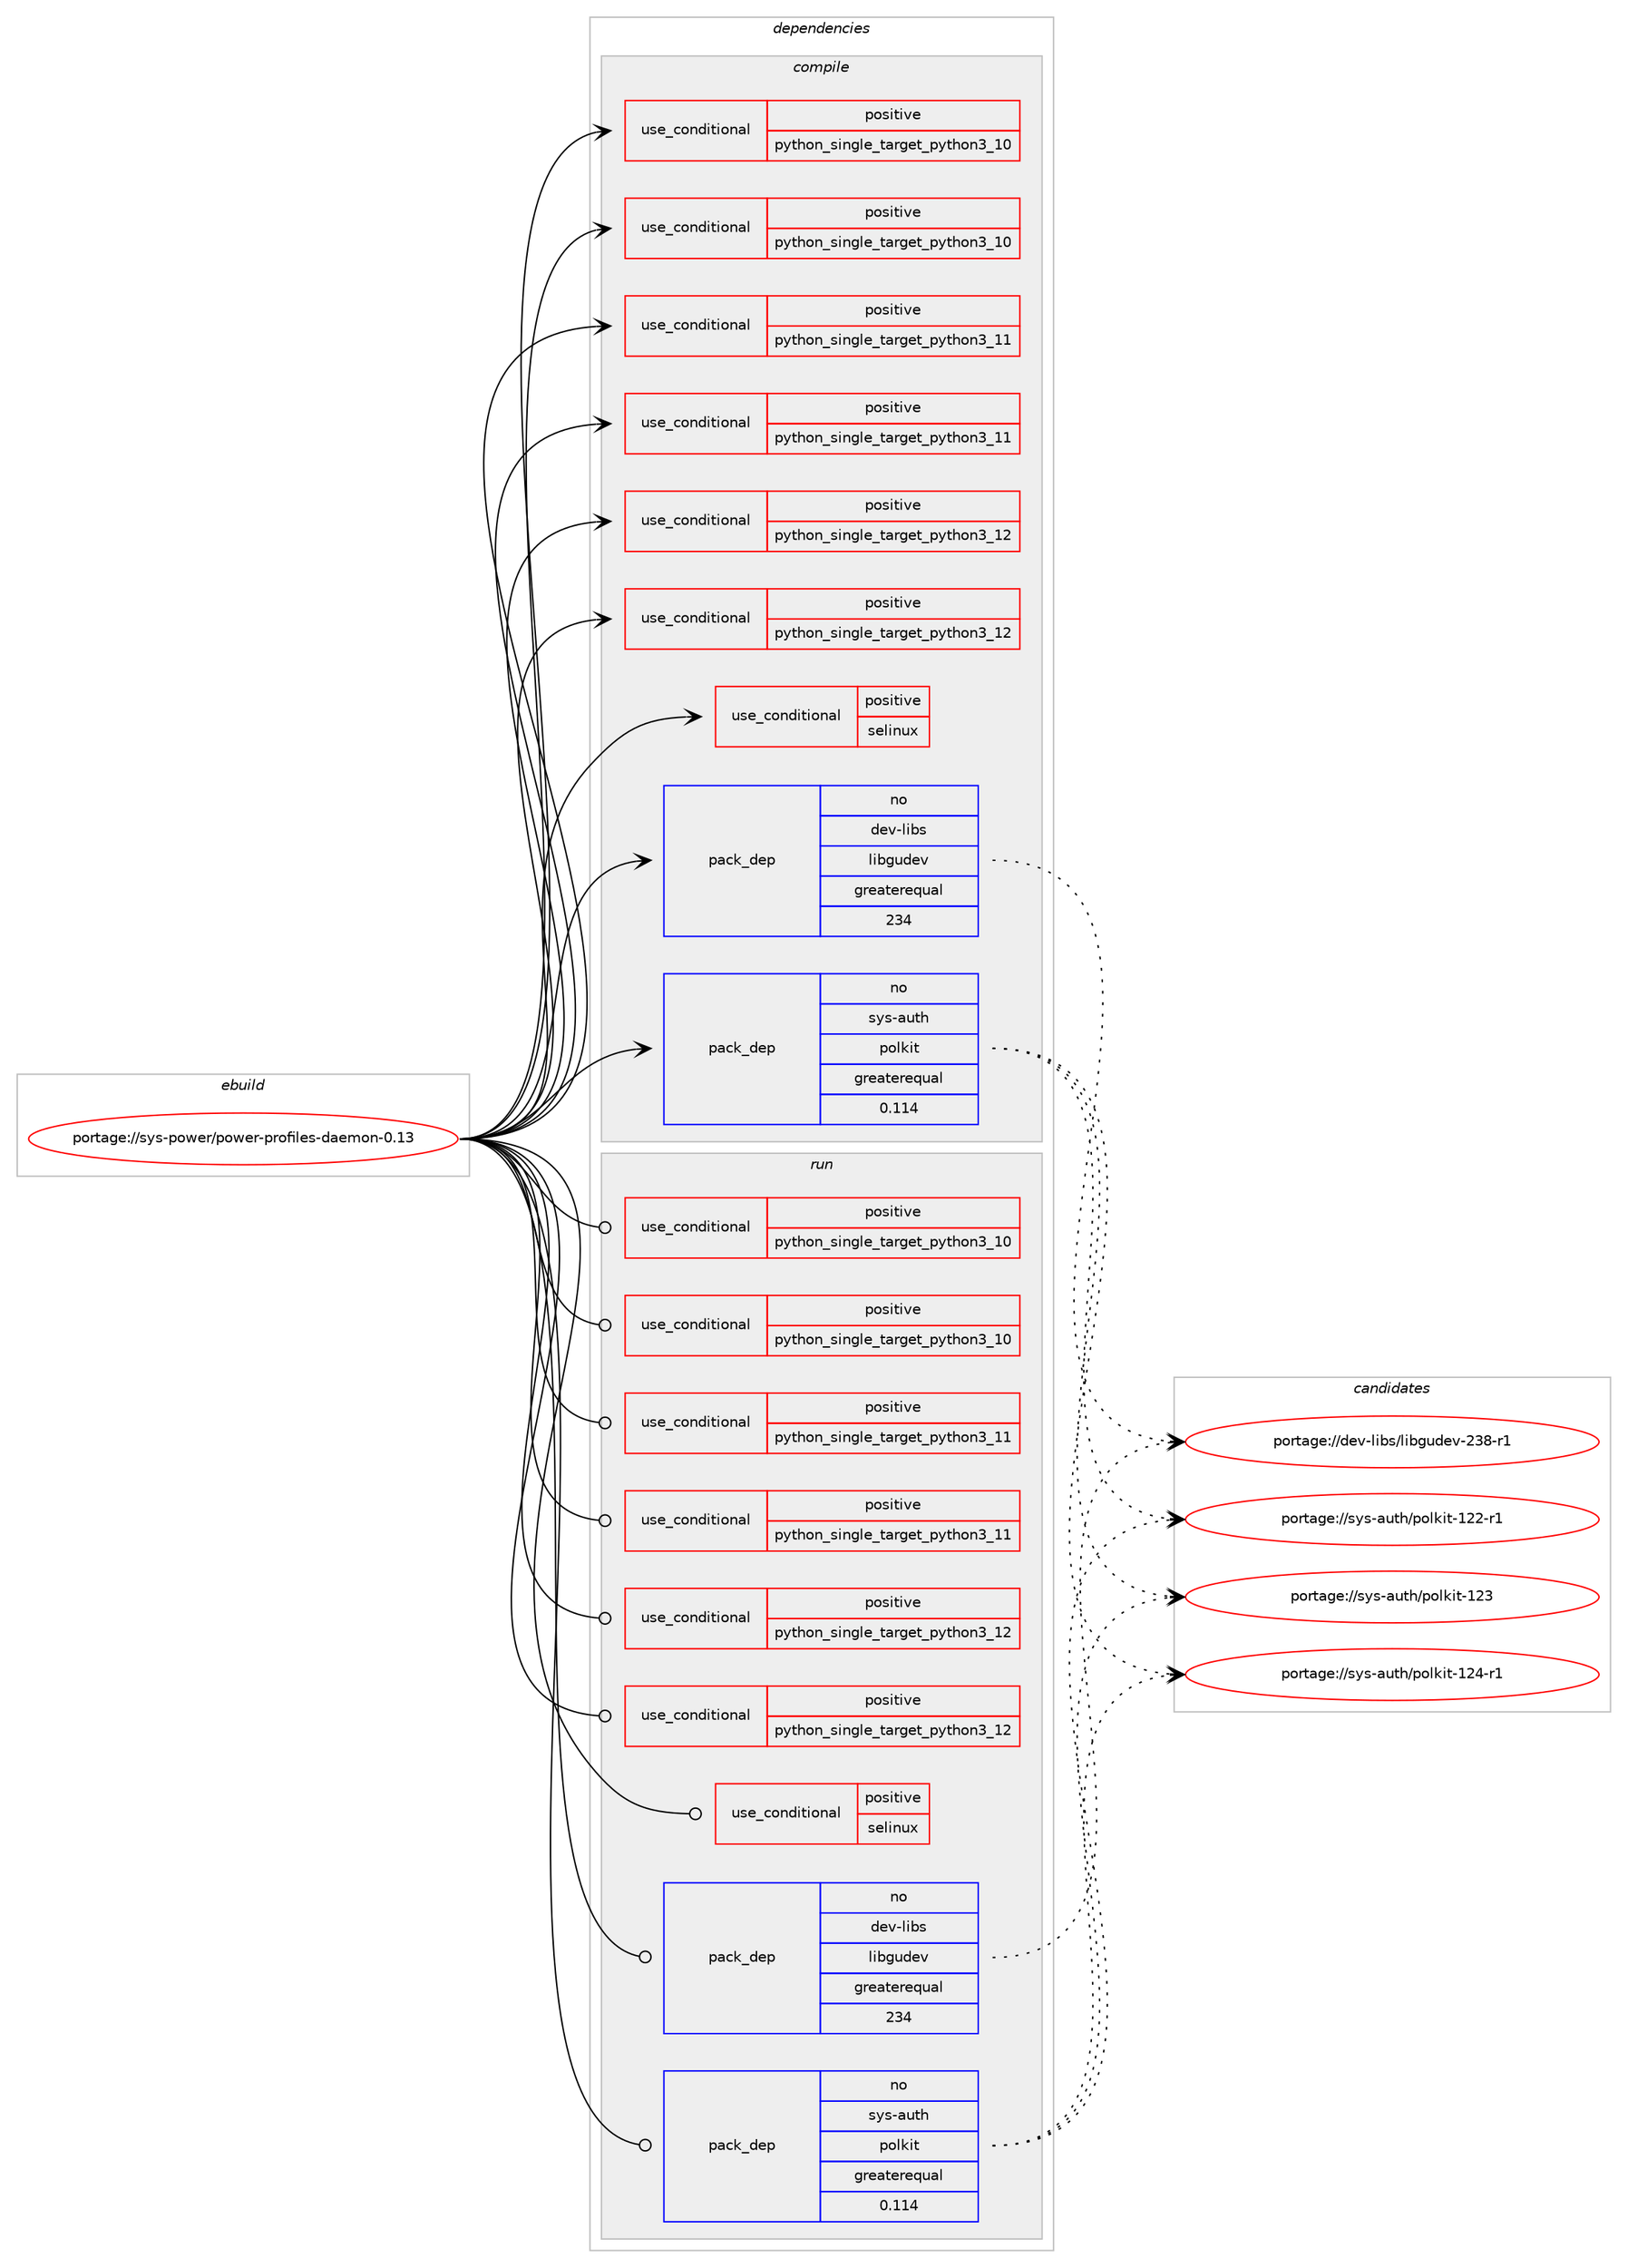 digraph prolog {

# *************
# Graph options
# *************

newrank=true;
concentrate=true;
compound=true;
graph [rankdir=LR,fontname=Helvetica,fontsize=10,ranksep=1.5];#, ranksep=2.5, nodesep=0.2];
edge  [arrowhead=vee];
node  [fontname=Helvetica,fontsize=10];

# **********
# The ebuild
# **********

subgraph cluster_leftcol {
color=gray;
rank=same;
label=<<i>ebuild</i>>;
id [label="portage://sys-power/power-profiles-daemon-0.13", color=red, width=4, href="../sys-power/power-profiles-daemon-0.13.svg"];
}

# ****************
# The dependencies
# ****************

subgraph cluster_midcol {
color=gray;
label=<<i>dependencies</i>>;
subgraph cluster_compile {
fillcolor="#eeeeee";
style=filled;
label=<<i>compile</i>>;
subgraph cond13663 {
dependency19617 [label=<<TABLE BORDER="0" CELLBORDER="1" CELLSPACING="0" CELLPADDING="4"><TR><TD ROWSPAN="3" CELLPADDING="10">use_conditional</TD></TR><TR><TD>positive</TD></TR><TR><TD>python_single_target_python3_10</TD></TR></TABLE>>, shape=none, color=red];
# *** BEGIN UNKNOWN DEPENDENCY TYPE (TODO) ***
# dependency19617 -> package_dependency(portage://sys-power/power-profiles-daemon-0.13,install,no,dev-lang,python,none,[,,],[slot(3.10)],[])
# *** END UNKNOWN DEPENDENCY TYPE (TODO) ***

}
id:e -> dependency19617:w [weight=20,style="solid",arrowhead="vee"];
subgraph cond13664 {
dependency19618 [label=<<TABLE BORDER="0" CELLBORDER="1" CELLSPACING="0" CELLPADDING="4"><TR><TD ROWSPAN="3" CELLPADDING="10">use_conditional</TD></TR><TR><TD>positive</TD></TR><TR><TD>python_single_target_python3_10</TD></TR></TABLE>>, shape=none, color=red];
# *** BEGIN UNKNOWN DEPENDENCY TYPE (TODO) ***
# dependency19618 -> package_dependency(portage://sys-power/power-profiles-daemon-0.13,install,no,dev-python,pygobject,none,[,,],[slot(3)],[use(enable(python_targets_python3_10),negative)])
# *** END UNKNOWN DEPENDENCY TYPE (TODO) ***

}
id:e -> dependency19618:w [weight=20,style="solid",arrowhead="vee"];
subgraph cond13665 {
dependency19619 [label=<<TABLE BORDER="0" CELLBORDER="1" CELLSPACING="0" CELLPADDING="4"><TR><TD ROWSPAN="3" CELLPADDING="10">use_conditional</TD></TR><TR><TD>positive</TD></TR><TR><TD>python_single_target_python3_11</TD></TR></TABLE>>, shape=none, color=red];
# *** BEGIN UNKNOWN DEPENDENCY TYPE (TODO) ***
# dependency19619 -> package_dependency(portage://sys-power/power-profiles-daemon-0.13,install,no,dev-lang,python,none,[,,],[slot(3.11)],[])
# *** END UNKNOWN DEPENDENCY TYPE (TODO) ***

}
id:e -> dependency19619:w [weight=20,style="solid",arrowhead="vee"];
subgraph cond13666 {
dependency19620 [label=<<TABLE BORDER="0" CELLBORDER="1" CELLSPACING="0" CELLPADDING="4"><TR><TD ROWSPAN="3" CELLPADDING="10">use_conditional</TD></TR><TR><TD>positive</TD></TR><TR><TD>python_single_target_python3_11</TD></TR></TABLE>>, shape=none, color=red];
# *** BEGIN UNKNOWN DEPENDENCY TYPE (TODO) ***
# dependency19620 -> package_dependency(portage://sys-power/power-profiles-daemon-0.13,install,no,dev-python,pygobject,none,[,,],[slot(3)],[use(enable(python_targets_python3_11),negative)])
# *** END UNKNOWN DEPENDENCY TYPE (TODO) ***

}
id:e -> dependency19620:w [weight=20,style="solid",arrowhead="vee"];
subgraph cond13667 {
dependency19621 [label=<<TABLE BORDER="0" CELLBORDER="1" CELLSPACING="0" CELLPADDING="4"><TR><TD ROWSPAN="3" CELLPADDING="10">use_conditional</TD></TR><TR><TD>positive</TD></TR><TR><TD>python_single_target_python3_12</TD></TR></TABLE>>, shape=none, color=red];
# *** BEGIN UNKNOWN DEPENDENCY TYPE (TODO) ***
# dependency19621 -> package_dependency(portage://sys-power/power-profiles-daemon-0.13,install,no,dev-lang,python,none,[,,],[slot(3.12)],[])
# *** END UNKNOWN DEPENDENCY TYPE (TODO) ***

}
id:e -> dependency19621:w [weight=20,style="solid",arrowhead="vee"];
subgraph cond13668 {
dependency19622 [label=<<TABLE BORDER="0" CELLBORDER="1" CELLSPACING="0" CELLPADDING="4"><TR><TD ROWSPAN="3" CELLPADDING="10">use_conditional</TD></TR><TR><TD>positive</TD></TR><TR><TD>python_single_target_python3_12</TD></TR></TABLE>>, shape=none, color=red];
# *** BEGIN UNKNOWN DEPENDENCY TYPE (TODO) ***
# dependency19622 -> package_dependency(portage://sys-power/power-profiles-daemon-0.13,install,no,dev-python,pygobject,none,[,,],[slot(3)],[use(enable(python_targets_python3_12),negative)])
# *** END UNKNOWN DEPENDENCY TYPE (TODO) ***

}
id:e -> dependency19622:w [weight=20,style="solid",arrowhead="vee"];
subgraph cond13669 {
dependency19623 [label=<<TABLE BORDER="0" CELLBORDER="1" CELLSPACING="0" CELLPADDING="4"><TR><TD ROWSPAN="3" CELLPADDING="10">use_conditional</TD></TR><TR><TD>positive</TD></TR><TR><TD>selinux</TD></TR></TABLE>>, shape=none, color=red];
# *** BEGIN UNKNOWN DEPENDENCY TYPE (TODO) ***
# dependency19623 -> package_dependency(portage://sys-power/power-profiles-daemon-0.13,install,no,sec-policy,selinux-powerprofiles,none,[,,],[],[])
# *** END UNKNOWN DEPENDENCY TYPE (TODO) ***

}
id:e -> dependency19623:w [weight=20,style="solid",arrowhead="vee"];
# *** BEGIN UNKNOWN DEPENDENCY TYPE (TODO) ***
# id -> package_dependency(portage://sys-power/power-profiles-daemon-0.13,install,no,dev-libs,glib,none,[,,],[slot(2)],[])
# *** END UNKNOWN DEPENDENCY TYPE (TODO) ***

subgraph pack5781 {
dependency19624 [label=<<TABLE BORDER="0" CELLBORDER="1" CELLSPACING="0" CELLPADDING="4" WIDTH="220"><TR><TD ROWSPAN="6" CELLPADDING="30">pack_dep</TD></TR><TR><TD WIDTH="110">no</TD></TR><TR><TD>dev-libs</TD></TR><TR><TD>libgudev</TD></TR><TR><TD>greaterequal</TD></TR><TR><TD>234</TD></TR></TABLE>>, shape=none, color=blue];
}
id:e -> dependency19624:w [weight=20,style="solid",arrowhead="vee"];
subgraph pack5782 {
dependency19625 [label=<<TABLE BORDER="0" CELLBORDER="1" CELLSPACING="0" CELLPADDING="4" WIDTH="220"><TR><TD ROWSPAN="6" CELLPADDING="30">pack_dep</TD></TR><TR><TD WIDTH="110">no</TD></TR><TR><TD>sys-auth</TD></TR><TR><TD>polkit</TD></TR><TR><TD>greaterequal</TD></TR><TR><TD>0.114</TD></TR></TABLE>>, shape=none, color=blue];
}
id:e -> dependency19625:w [weight=20,style="solid",arrowhead="vee"];
# *** BEGIN UNKNOWN DEPENDENCY TYPE (TODO) ***
# id -> package_dependency(portage://sys-power/power-profiles-daemon-0.13,install,no,sys-power,upower,none,[,,],[],[])
# *** END UNKNOWN DEPENDENCY TYPE (TODO) ***

}
subgraph cluster_compileandrun {
fillcolor="#eeeeee";
style=filled;
label=<<i>compile and run</i>>;
}
subgraph cluster_run {
fillcolor="#eeeeee";
style=filled;
label=<<i>run</i>>;
subgraph cond13670 {
dependency19626 [label=<<TABLE BORDER="0" CELLBORDER="1" CELLSPACING="0" CELLPADDING="4"><TR><TD ROWSPAN="3" CELLPADDING="10">use_conditional</TD></TR><TR><TD>positive</TD></TR><TR><TD>python_single_target_python3_10</TD></TR></TABLE>>, shape=none, color=red];
# *** BEGIN UNKNOWN DEPENDENCY TYPE (TODO) ***
# dependency19626 -> package_dependency(portage://sys-power/power-profiles-daemon-0.13,run,no,dev-lang,python,none,[,,],[slot(3.10)],[])
# *** END UNKNOWN DEPENDENCY TYPE (TODO) ***

}
id:e -> dependency19626:w [weight=20,style="solid",arrowhead="odot"];
subgraph cond13671 {
dependency19627 [label=<<TABLE BORDER="0" CELLBORDER="1" CELLSPACING="0" CELLPADDING="4"><TR><TD ROWSPAN="3" CELLPADDING="10">use_conditional</TD></TR><TR><TD>positive</TD></TR><TR><TD>python_single_target_python3_10</TD></TR></TABLE>>, shape=none, color=red];
# *** BEGIN UNKNOWN DEPENDENCY TYPE (TODO) ***
# dependency19627 -> package_dependency(portage://sys-power/power-profiles-daemon-0.13,run,no,dev-python,pygobject,none,[,,],[slot(3)],[use(enable(python_targets_python3_10),negative)])
# *** END UNKNOWN DEPENDENCY TYPE (TODO) ***

}
id:e -> dependency19627:w [weight=20,style="solid",arrowhead="odot"];
subgraph cond13672 {
dependency19628 [label=<<TABLE BORDER="0" CELLBORDER="1" CELLSPACING="0" CELLPADDING="4"><TR><TD ROWSPAN="3" CELLPADDING="10">use_conditional</TD></TR><TR><TD>positive</TD></TR><TR><TD>python_single_target_python3_11</TD></TR></TABLE>>, shape=none, color=red];
# *** BEGIN UNKNOWN DEPENDENCY TYPE (TODO) ***
# dependency19628 -> package_dependency(portage://sys-power/power-profiles-daemon-0.13,run,no,dev-lang,python,none,[,,],[slot(3.11)],[])
# *** END UNKNOWN DEPENDENCY TYPE (TODO) ***

}
id:e -> dependency19628:w [weight=20,style="solid",arrowhead="odot"];
subgraph cond13673 {
dependency19629 [label=<<TABLE BORDER="0" CELLBORDER="1" CELLSPACING="0" CELLPADDING="4"><TR><TD ROWSPAN="3" CELLPADDING="10">use_conditional</TD></TR><TR><TD>positive</TD></TR><TR><TD>python_single_target_python3_11</TD></TR></TABLE>>, shape=none, color=red];
# *** BEGIN UNKNOWN DEPENDENCY TYPE (TODO) ***
# dependency19629 -> package_dependency(portage://sys-power/power-profiles-daemon-0.13,run,no,dev-python,pygobject,none,[,,],[slot(3)],[use(enable(python_targets_python3_11),negative)])
# *** END UNKNOWN DEPENDENCY TYPE (TODO) ***

}
id:e -> dependency19629:w [weight=20,style="solid",arrowhead="odot"];
subgraph cond13674 {
dependency19630 [label=<<TABLE BORDER="0" CELLBORDER="1" CELLSPACING="0" CELLPADDING="4"><TR><TD ROWSPAN="3" CELLPADDING="10">use_conditional</TD></TR><TR><TD>positive</TD></TR><TR><TD>python_single_target_python3_12</TD></TR></TABLE>>, shape=none, color=red];
# *** BEGIN UNKNOWN DEPENDENCY TYPE (TODO) ***
# dependency19630 -> package_dependency(portage://sys-power/power-profiles-daemon-0.13,run,no,dev-lang,python,none,[,,],[slot(3.12)],[])
# *** END UNKNOWN DEPENDENCY TYPE (TODO) ***

}
id:e -> dependency19630:w [weight=20,style="solid",arrowhead="odot"];
subgraph cond13675 {
dependency19631 [label=<<TABLE BORDER="0" CELLBORDER="1" CELLSPACING="0" CELLPADDING="4"><TR><TD ROWSPAN="3" CELLPADDING="10">use_conditional</TD></TR><TR><TD>positive</TD></TR><TR><TD>python_single_target_python3_12</TD></TR></TABLE>>, shape=none, color=red];
# *** BEGIN UNKNOWN DEPENDENCY TYPE (TODO) ***
# dependency19631 -> package_dependency(portage://sys-power/power-profiles-daemon-0.13,run,no,dev-python,pygobject,none,[,,],[slot(3)],[use(enable(python_targets_python3_12),negative)])
# *** END UNKNOWN DEPENDENCY TYPE (TODO) ***

}
id:e -> dependency19631:w [weight=20,style="solid",arrowhead="odot"];
subgraph cond13676 {
dependency19632 [label=<<TABLE BORDER="0" CELLBORDER="1" CELLSPACING="0" CELLPADDING="4"><TR><TD ROWSPAN="3" CELLPADDING="10">use_conditional</TD></TR><TR><TD>positive</TD></TR><TR><TD>selinux</TD></TR></TABLE>>, shape=none, color=red];
# *** BEGIN UNKNOWN DEPENDENCY TYPE (TODO) ***
# dependency19632 -> package_dependency(portage://sys-power/power-profiles-daemon-0.13,run,no,sec-policy,selinux-powerprofiles,none,[,,],[],[])
# *** END UNKNOWN DEPENDENCY TYPE (TODO) ***

}
id:e -> dependency19632:w [weight=20,style="solid",arrowhead="odot"];
# *** BEGIN UNKNOWN DEPENDENCY TYPE (TODO) ***
# id -> package_dependency(portage://sys-power/power-profiles-daemon-0.13,run,no,dev-libs,glib,none,[,,],[slot(2)],[])
# *** END UNKNOWN DEPENDENCY TYPE (TODO) ***

subgraph pack5783 {
dependency19633 [label=<<TABLE BORDER="0" CELLBORDER="1" CELLSPACING="0" CELLPADDING="4" WIDTH="220"><TR><TD ROWSPAN="6" CELLPADDING="30">pack_dep</TD></TR><TR><TD WIDTH="110">no</TD></TR><TR><TD>dev-libs</TD></TR><TR><TD>libgudev</TD></TR><TR><TD>greaterequal</TD></TR><TR><TD>234</TD></TR></TABLE>>, shape=none, color=blue];
}
id:e -> dependency19633:w [weight=20,style="solid",arrowhead="odot"];
subgraph pack5784 {
dependency19634 [label=<<TABLE BORDER="0" CELLBORDER="1" CELLSPACING="0" CELLPADDING="4" WIDTH="220"><TR><TD ROWSPAN="6" CELLPADDING="30">pack_dep</TD></TR><TR><TD WIDTH="110">no</TD></TR><TR><TD>sys-auth</TD></TR><TR><TD>polkit</TD></TR><TR><TD>greaterequal</TD></TR><TR><TD>0.114</TD></TR></TABLE>>, shape=none, color=blue];
}
id:e -> dependency19634:w [weight=20,style="solid",arrowhead="odot"];
# *** BEGIN UNKNOWN DEPENDENCY TYPE (TODO) ***
# id -> package_dependency(portage://sys-power/power-profiles-daemon-0.13,run,no,sys-power,upower,none,[,,],[],[])
# *** END UNKNOWN DEPENDENCY TYPE (TODO) ***

}
}

# **************
# The candidates
# **************

subgraph cluster_choices {
rank=same;
color=gray;
label=<<i>candidates</i>>;

subgraph choice5781 {
color=black;
nodesep=1;
choice10010111845108105981154710810598103117100101118455051564511449 [label="portage://dev-libs/libgudev-238-r1", color=red, width=4,href="../dev-libs/libgudev-238-r1.svg"];
dependency19624:e -> choice10010111845108105981154710810598103117100101118455051564511449:w [style=dotted,weight="100"];
}
subgraph choice5782 {
color=black;
nodesep=1;
choice115121115459711711610447112111108107105116454950504511449 [label="portage://sys-auth/polkit-122-r1", color=red, width=4,href="../sys-auth/polkit-122-r1.svg"];
choice11512111545971171161044711211110810710511645495051 [label="portage://sys-auth/polkit-123", color=red, width=4,href="../sys-auth/polkit-123.svg"];
choice115121115459711711610447112111108107105116454950524511449 [label="portage://sys-auth/polkit-124-r1", color=red, width=4,href="../sys-auth/polkit-124-r1.svg"];
dependency19625:e -> choice115121115459711711610447112111108107105116454950504511449:w [style=dotted,weight="100"];
dependency19625:e -> choice11512111545971171161044711211110810710511645495051:w [style=dotted,weight="100"];
dependency19625:e -> choice115121115459711711610447112111108107105116454950524511449:w [style=dotted,weight="100"];
}
subgraph choice5783 {
color=black;
nodesep=1;
choice10010111845108105981154710810598103117100101118455051564511449 [label="portage://dev-libs/libgudev-238-r1", color=red, width=4,href="../dev-libs/libgudev-238-r1.svg"];
dependency19633:e -> choice10010111845108105981154710810598103117100101118455051564511449:w [style=dotted,weight="100"];
}
subgraph choice5784 {
color=black;
nodesep=1;
choice115121115459711711610447112111108107105116454950504511449 [label="portage://sys-auth/polkit-122-r1", color=red, width=4,href="../sys-auth/polkit-122-r1.svg"];
choice11512111545971171161044711211110810710511645495051 [label="portage://sys-auth/polkit-123", color=red, width=4,href="../sys-auth/polkit-123.svg"];
choice115121115459711711610447112111108107105116454950524511449 [label="portage://sys-auth/polkit-124-r1", color=red, width=4,href="../sys-auth/polkit-124-r1.svg"];
dependency19634:e -> choice115121115459711711610447112111108107105116454950504511449:w [style=dotted,weight="100"];
dependency19634:e -> choice11512111545971171161044711211110810710511645495051:w [style=dotted,weight="100"];
dependency19634:e -> choice115121115459711711610447112111108107105116454950524511449:w [style=dotted,weight="100"];
}
}

}
